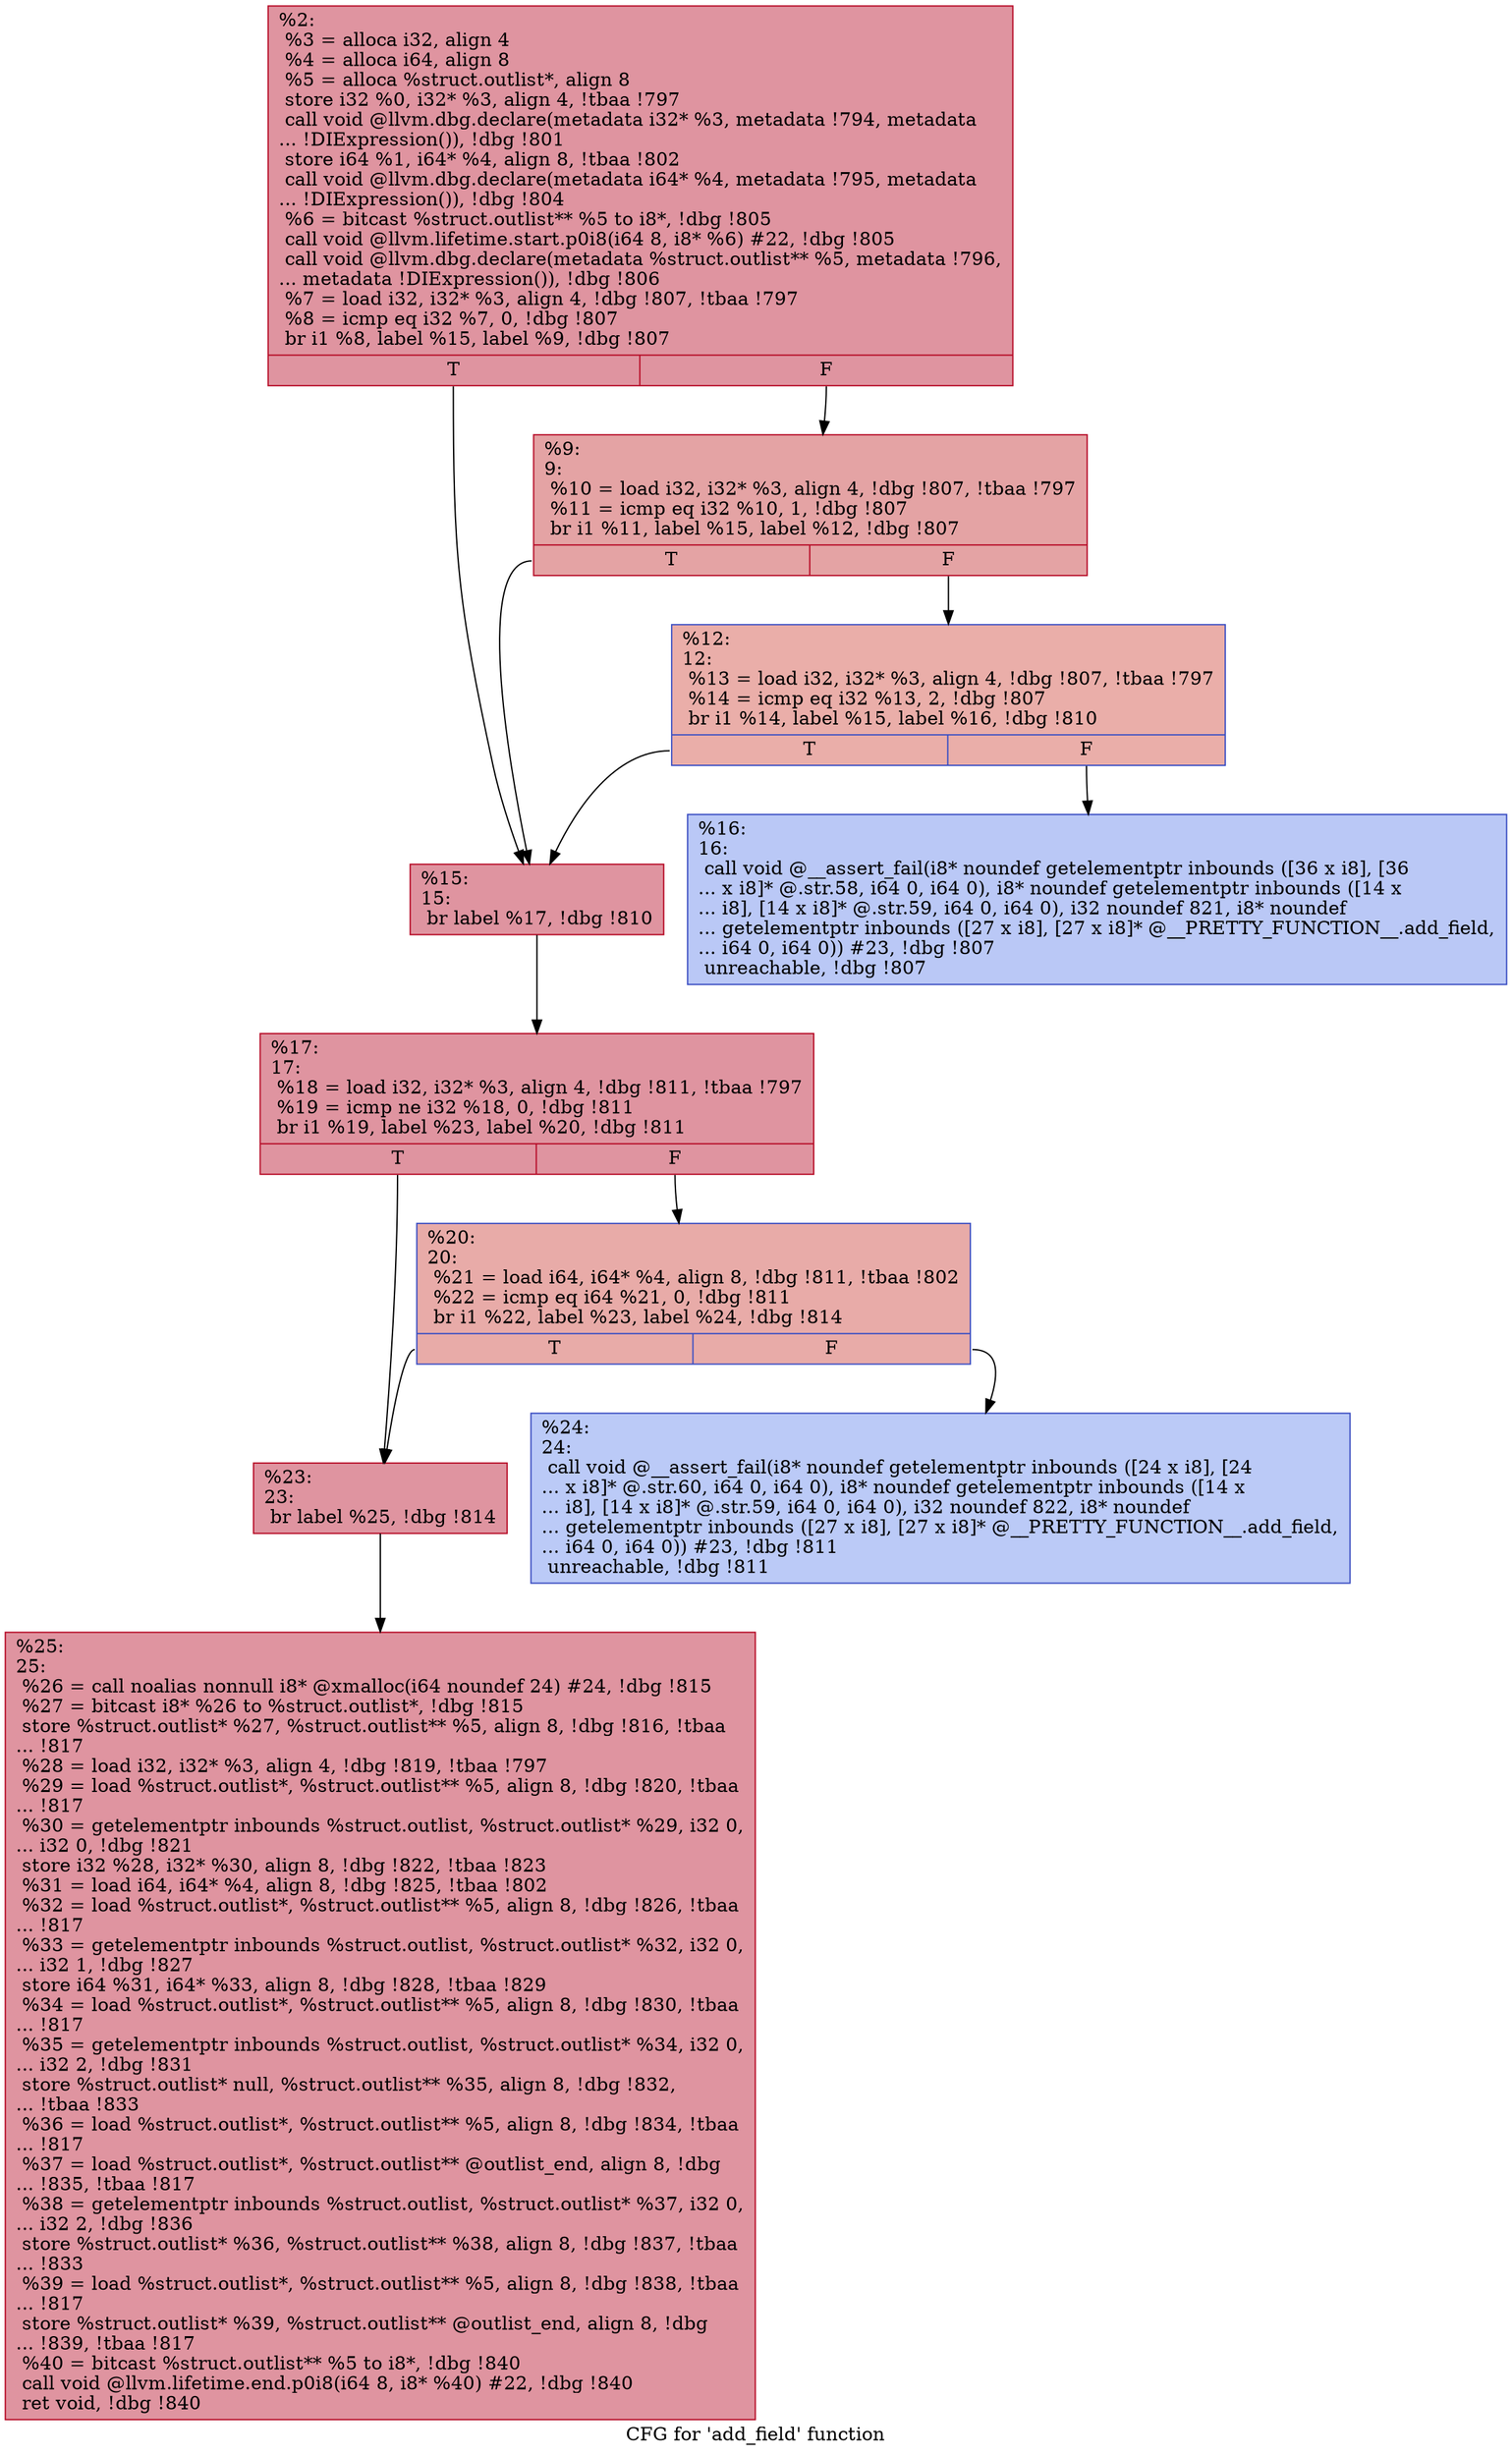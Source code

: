 digraph "CFG for 'add_field' function" {
	label="CFG for 'add_field' function";

	Node0x9b9f30 [shape=record,color="#b70d28ff", style=filled, fillcolor="#b70d2870",label="{%2:\l  %3 = alloca i32, align 4\l  %4 = alloca i64, align 8\l  %5 = alloca %struct.outlist*, align 8\l  store i32 %0, i32* %3, align 4, !tbaa !797\l  call void @llvm.dbg.declare(metadata i32* %3, metadata !794, metadata\l... !DIExpression()), !dbg !801\l  store i64 %1, i64* %4, align 8, !tbaa !802\l  call void @llvm.dbg.declare(metadata i64* %4, metadata !795, metadata\l... !DIExpression()), !dbg !804\l  %6 = bitcast %struct.outlist** %5 to i8*, !dbg !805\l  call void @llvm.lifetime.start.p0i8(i64 8, i8* %6) #22, !dbg !805\l  call void @llvm.dbg.declare(metadata %struct.outlist** %5, metadata !796,\l... metadata !DIExpression()), !dbg !806\l  %7 = load i32, i32* %3, align 4, !dbg !807, !tbaa !797\l  %8 = icmp eq i32 %7, 0, !dbg !807\l  br i1 %8, label %15, label %9, !dbg !807\l|{<s0>T|<s1>F}}"];
	Node0x9b9f30:s0 -> Node0x9bcff0;
	Node0x9b9f30:s1 -> Node0x9bcef0;
	Node0x9bcef0 [shape=record,color="#b70d28ff", style=filled, fillcolor="#c32e3170",label="{%9:\l9:                                                \l  %10 = load i32, i32* %3, align 4, !dbg !807, !tbaa !797\l  %11 = icmp eq i32 %10, 1, !dbg !807\l  br i1 %11, label %15, label %12, !dbg !807\l|{<s0>T|<s1>F}}"];
	Node0x9bcef0:s0 -> Node0x9bcff0;
	Node0x9bcef0:s1 -> Node0x9bcfa0;
	Node0x9bcfa0 [shape=record,color="#3d50c3ff", style=filled, fillcolor="#d0473d70",label="{%12:\l12:                                               \l  %13 = load i32, i32* %3, align 4, !dbg !807, !tbaa !797\l  %14 = icmp eq i32 %13, 2, !dbg !807\l  br i1 %14, label %15, label %16, !dbg !810\l|{<s0>T|<s1>F}}"];
	Node0x9bcfa0:s0 -> Node0x9bcff0;
	Node0x9bcfa0:s1 -> Node0x9bd040;
	Node0x9bcff0 [shape=record,color="#b70d28ff", style=filled, fillcolor="#b70d2870",label="{%15:\l15:                                               \l  br label %17, !dbg !810\l}"];
	Node0x9bcff0 -> Node0x9bd090;
	Node0x9bd040 [shape=record,color="#3d50c3ff", style=filled, fillcolor="#6282ea70",label="{%16:\l16:                                               \l  call void @__assert_fail(i8* noundef getelementptr inbounds ([36 x i8], [36\l... x i8]* @.str.58, i64 0, i64 0), i8* noundef getelementptr inbounds ([14 x\l... i8], [14 x i8]* @.str.59, i64 0, i64 0), i32 noundef 821, i8* noundef\l... getelementptr inbounds ([27 x i8], [27 x i8]* @__PRETTY_FUNCTION__.add_field,\l... i64 0, i64 0)) #23, !dbg !807\l  unreachable, !dbg !807\l}"];
	Node0x9bd090 [shape=record,color="#b70d28ff", style=filled, fillcolor="#b70d2870",label="{%17:\l17:                                               \l  %18 = load i32, i32* %3, align 4, !dbg !811, !tbaa !797\l  %19 = icmp ne i32 %18, 0, !dbg !811\l  br i1 %19, label %23, label %20, !dbg !811\l|{<s0>T|<s1>F}}"];
	Node0x9bd090:s0 -> Node0x9bd130;
	Node0x9bd090:s1 -> Node0x9bd0e0;
	Node0x9bd0e0 [shape=record,color="#3d50c3ff", style=filled, fillcolor="#cc403a70",label="{%20:\l20:                                               \l  %21 = load i64, i64* %4, align 8, !dbg !811, !tbaa !802\l  %22 = icmp eq i64 %21, 0, !dbg !811\l  br i1 %22, label %23, label %24, !dbg !814\l|{<s0>T|<s1>F}}"];
	Node0x9bd0e0:s0 -> Node0x9bd130;
	Node0x9bd0e0:s1 -> Node0x9bd180;
	Node0x9bd130 [shape=record,color="#b70d28ff", style=filled, fillcolor="#b70d2870",label="{%23:\l23:                                               \l  br label %25, !dbg !814\l}"];
	Node0x9bd130 -> Node0x9bd1d0;
	Node0x9bd180 [shape=record,color="#3d50c3ff", style=filled, fillcolor="#6687ed70",label="{%24:\l24:                                               \l  call void @__assert_fail(i8* noundef getelementptr inbounds ([24 x i8], [24\l... x i8]* @.str.60, i64 0, i64 0), i8* noundef getelementptr inbounds ([14 x\l... i8], [14 x i8]* @.str.59, i64 0, i64 0), i32 noundef 822, i8* noundef\l... getelementptr inbounds ([27 x i8], [27 x i8]* @__PRETTY_FUNCTION__.add_field,\l... i64 0, i64 0)) #23, !dbg !811\l  unreachable, !dbg !811\l}"];
	Node0x9bd1d0 [shape=record,color="#b70d28ff", style=filled, fillcolor="#b70d2870",label="{%25:\l25:                                               \l  %26 = call noalias nonnull i8* @xmalloc(i64 noundef 24) #24, !dbg !815\l  %27 = bitcast i8* %26 to %struct.outlist*, !dbg !815\l  store %struct.outlist* %27, %struct.outlist** %5, align 8, !dbg !816, !tbaa\l... !817\l  %28 = load i32, i32* %3, align 4, !dbg !819, !tbaa !797\l  %29 = load %struct.outlist*, %struct.outlist** %5, align 8, !dbg !820, !tbaa\l... !817\l  %30 = getelementptr inbounds %struct.outlist, %struct.outlist* %29, i32 0,\l... i32 0, !dbg !821\l  store i32 %28, i32* %30, align 8, !dbg !822, !tbaa !823\l  %31 = load i64, i64* %4, align 8, !dbg !825, !tbaa !802\l  %32 = load %struct.outlist*, %struct.outlist** %5, align 8, !dbg !826, !tbaa\l... !817\l  %33 = getelementptr inbounds %struct.outlist, %struct.outlist* %32, i32 0,\l... i32 1, !dbg !827\l  store i64 %31, i64* %33, align 8, !dbg !828, !tbaa !829\l  %34 = load %struct.outlist*, %struct.outlist** %5, align 8, !dbg !830, !tbaa\l... !817\l  %35 = getelementptr inbounds %struct.outlist, %struct.outlist* %34, i32 0,\l... i32 2, !dbg !831\l  store %struct.outlist* null, %struct.outlist** %35, align 8, !dbg !832,\l... !tbaa !833\l  %36 = load %struct.outlist*, %struct.outlist** %5, align 8, !dbg !834, !tbaa\l... !817\l  %37 = load %struct.outlist*, %struct.outlist** @outlist_end, align 8, !dbg\l... !835, !tbaa !817\l  %38 = getelementptr inbounds %struct.outlist, %struct.outlist* %37, i32 0,\l... i32 2, !dbg !836\l  store %struct.outlist* %36, %struct.outlist** %38, align 8, !dbg !837, !tbaa\l... !833\l  %39 = load %struct.outlist*, %struct.outlist** %5, align 8, !dbg !838, !tbaa\l... !817\l  store %struct.outlist* %39, %struct.outlist** @outlist_end, align 8, !dbg\l... !839, !tbaa !817\l  %40 = bitcast %struct.outlist** %5 to i8*, !dbg !840\l  call void @llvm.lifetime.end.p0i8(i64 8, i8* %40) #22, !dbg !840\l  ret void, !dbg !840\l}"];
}
